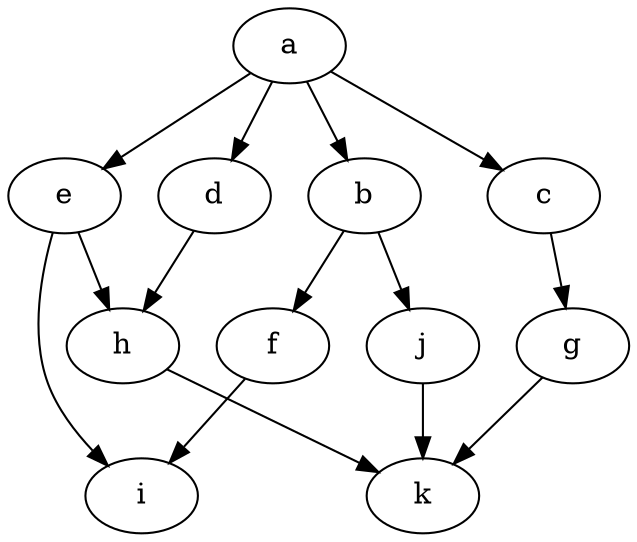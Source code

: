 digraph output {
e [Weight=4,Start=6,Processor=2];
a [Weight=2,Start=0,Processor=0];
d [Weight=5,Start=5,Processor=1];
c [Weight=4,Start=10,Processor=2];
b [Weight=4,Start=2,Processor=0];
k [Weight=2,Start=18,Processor=1];
j [Weight=3,Start=6,Processor=0];
i [Weight=4,Start=13,Processor=0];
g [Weight=2,Start=14,Processor=2];
f [Weight=3,Start=9,Processor=0];
h [Weight=5,Start=12,Processor=1];
a -> b [Weight=6];
a -> c [Weight=2];
a -> d [Weight=3];
a -> e [Weight=4];
b -> f [Weight=4];
b -> j [Weight=6];
c -> g [Weight=2];
d -> h [Weight=4];
e -> h [Weight=2];
e -> i [Weight=3];
f -> i [Weight=4];
g -> k [Weight=2];
h -> k [Weight=3];
j -> k [Weight=6];
}
